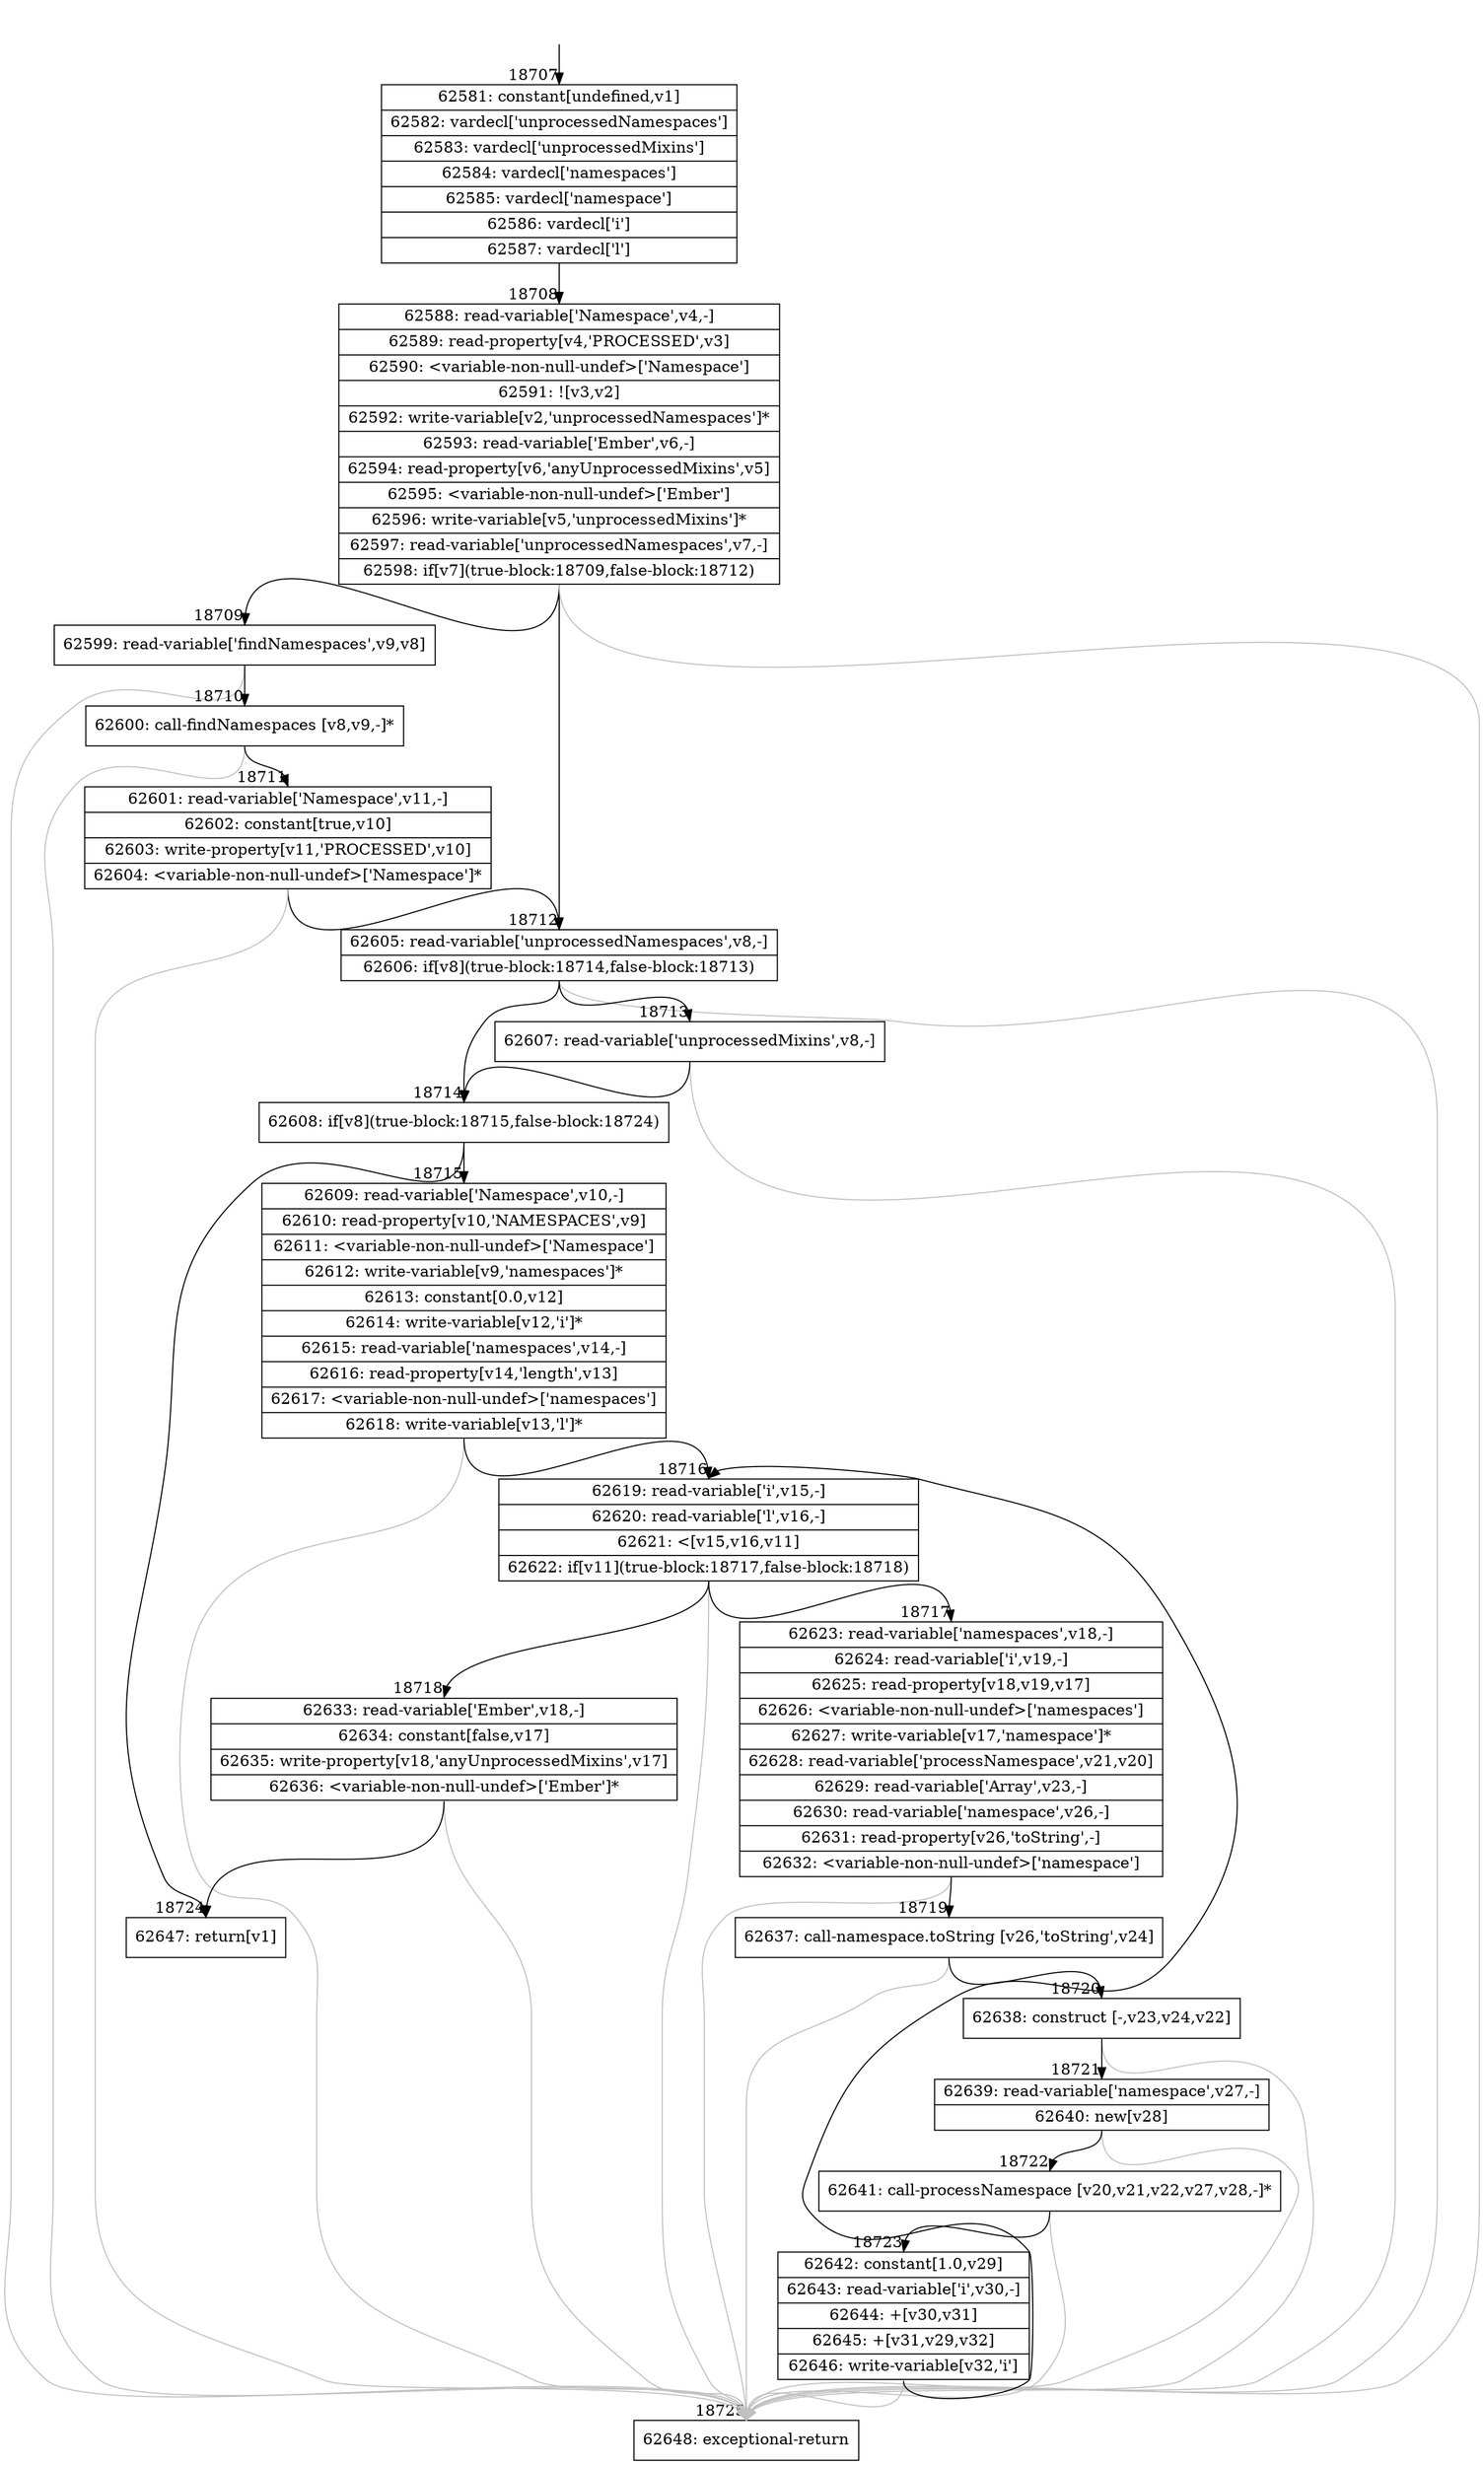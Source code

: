 digraph {
rankdir="TD"
BB_entry1610[shape=none,label=""];
BB_entry1610 -> BB18707 [tailport=s, headport=n, headlabel="    18707"]
BB18707 [shape=record label="{62581: constant[undefined,v1]|62582: vardecl['unprocessedNamespaces']|62583: vardecl['unprocessedMixins']|62584: vardecl['namespaces']|62585: vardecl['namespace']|62586: vardecl['i']|62587: vardecl['l']}" ] 
BB18707 -> BB18708 [tailport=s, headport=n, headlabel="      18708"]
BB18708 [shape=record label="{62588: read-variable['Namespace',v4,-]|62589: read-property[v4,'PROCESSED',v3]|62590: \<variable-non-null-undef\>['Namespace']|62591: ![v3,v2]|62592: write-variable[v2,'unprocessedNamespaces']*|62593: read-variable['Ember',v6,-]|62594: read-property[v6,'anyUnprocessedMixins',v5]|62595: \<variable-non-null-undef\>['Ember']|62596: write-variable[v5,'unprocessedMixins']*|62597: read-variable['unprocessedNamespaces',v7,-]|62598: if[v7](true-block:18709,false-block:18712)}" ] 
BB18708 -> BB18709 [tailport=s, headport=n, headlabel="      18709"]
BB18708 -> BB18712 [tailport=s, headport=n, headlabel="      18712"]
BB18708 -> BB18725 [tailport=s, headport=n, color=gray, headlabel="      18725"]
BB18709 [shape=record label="{62599: read-variable['findNamespaces',v9,v8]}" ] 
BB18709 -> BB18710 [tailport=s, headport=n, headlabel="      18710"]
BB18709 -> BB18725 [tailport=s, headport=n, color=gray]
BB18710 [shape=record label="{62600: call-findNamespaces [v8,v9,-]*}" ] 
BB18710 -> BB18711 [tailport=s, headport=n, headlabel="      18711"]
BB18710 -> BB18725 [tailport=s, headport=n, color=gray]
BB18711 [shape=record label="{62601: read-variable['Namespace',v11,-]|62602: constant[true,v10]|62603: write-property[v11,'PROCESSED',v10]|62604: \<variable-non-null-undef\>['Namespace']*}" ] 
BB18711 -> BB18712 [tailport=s, headport=n]
BB18711 -> BB18725 [tailport=s, headport=n, color=gray]
BB18712 [shape=record label="{62605: read-variable['unprocessedNamespaces',v8,-]|62606: if[v8](true-block:18714,false-block:18713)}" ] 
BB18712 -> BB18714 [tailport=s, headport=n, headlabel="      18714"]
BB18712 -> BB18713 [tailport=s, headport=n, headlabel="      18713"]
BB18712 -> BB18725 [tailport=s, headport=n, color=gray]
BB18713 [shape=record label="{62607: read-variable['unprocessedMixins',v8,-]}" ] 
BB18713 -> BB18714 [tailport=s, headport=n]
BB18713 -> BB18725 [tailport=s, headport=n, color=gray]
BB18714 [shape=record label="{62608: if[v8](true-block:18715,false-block:18724)}" ] 
BB18714 -> BB18715 [tailport=s, headport=n, headlabel="      18715"]
BB18714 -> BB18724 [tailport=s, headport=n, headlabel="      18724"]
BB18715 [shape=record label="{62609: read-variable['Namespace',v10,-]|62610: read-property[v10,'NAMESPACES',v9]|62611: \<variable-non-null-undef\>['Namespace']|62612: write-variable[v9,'namespaces']*|62613: constant[0.0,v12]|62614: write-variable[v12,'i']*|62615: read-variable['namespaces',v14,-]|62616: read-property[v14,'length',v13]|62617: \<variable-non-null-undef\>['namespaces']|62618: write-variable[v13,'l']*}" ] 
BB18715 -> BB18716 [tailport=s, headport=n, headlabel="      18716"]
BB18715 -> BB18725 [tailport=s, headport=n, color=gray]
BB18716 [shape=record label="{62619: read-variable['i',v15,-]|62620: read-variable['l',v16,-]|62621: \<[v15,v16,v11]|62622: if[v11](true-block:18717,false-block:18718)}" ] 
BB18716 -> BB18717 [tailport=s, headport=n, headlabel="      18717"]
BB18716 -> BB18718 [tailport=s, headport=n, headlabel="      18718"]
BB18716 -> BB18725 [tailport=s, headport=n, color=gray]
BB18717 [shape=record label="{62623: read-variable['namespaces',v18,-]|62624: read-variable['i',v19,-]|62625: read-property[v18,v19,v17]|62626: \<variable-non-null-undef\>['namespaces']|62627: write-variable[v17,'namespace']*|62628: read-variable['processNamespace',v21,v20]|62629: read-variable['Array',v23,-]|62630: read-variable['namespace',v26,-]|62631: read-property[v26,'toString',-]|62632: \<variable-non-null-undef\>['namespace']}" ] 
BB18717 -> BB18719 [tailport=s, headport=n, headlabel="      18719"]
BB18717 -> BB18725 [tailport=s, headport=n, color=gray]
BB18718 [shape=record label="{62633: read-variable['Ember',v18,-]|62634: constant[false,v17]|62635: write-property[v18,'anyUnprocessedMixins',v17]|62636: \<variable-non-null-undef\>['Ember']*}" ] 
BB18718 -> BB18724 [tailport=s, headport=n]
BB18718 -> BB18725 [tailport=s, headport=n, color=gray]
BB18719 [shape=record label="{62637: call-namespace.toString [v26,'toString',v24]}" ] 
BB18719 -> BB18720 [tailport=s, headport=n, headlabel="      18720"]
BB18719 -> BB18725 [tailport=s, headport=n, color=gray]
BB18720 [shape=record label="{62638: construct [-,v23,v24,v22]}" ] 
BB18720 -> BB18721 [tailport=s, headport=n, headlabel="      18721"]
BB18720 -> BB18725 [tailport=s, headport=n, color=gray]
BB18721 [shape=record label="{62639: read-variable['namespace',v27,-]|62640: new[v28]}" ] 
BB18721 -> BB18722 [tailport=s, headport=n, headlabel="      18722"]
BB18721 -> BB18725 [tailport=s, headport=n, color=gray]
BB18722 [shape=record label="{62641: call-processNamespace [v20,v21,v22,v27,v28,-]*}" ] 
BB18722 -> BB18723 [tailport=s, headport=n, headlabel="      18723"]
BB18722 -> BB18725 [tailport=s, headport=n, color=gray]
BB18723 [shape=record label="{62642: constant[1.0,v29]|62643: read-variable['i',v30,-]|62644: +[v30,v31]|62645: +[v31,v29,v32]|62646: write-variable[v32,'i']}" ] 
BB18723 -> BB18716 [tailport=s, headport=n]
BB18723 -> BB18725 [tailport=s, headport=n, color=gray]
BB18724 [shape=record label="{62647: return[v1]}" ] 
BB18725 [shape=record label="{62648: exceptional-return}" ] 
//#$~ 35001
}
